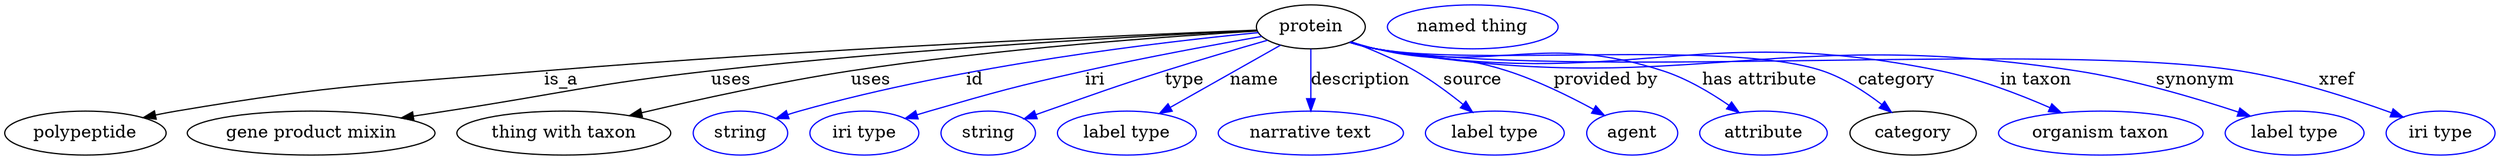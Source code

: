digraph {
	graph [bb="0,0,2027.8,123"];
	node [label="\N"];
	protein	[height=0.5,
		label=protein,
		pos="1063.6,105",
		width=1.2277];
	polypeptide	[height=0.5,
		pos="65.644,18",
		width=1.8234];
	protein -> polypeptide	[label=is_a,
		lp="452.64,61.5",
		pos="e,112.85,30.703 1019.6,102.35 917.48,98.352 656.33,87.095 438.64,69 305.41,57.925 271.46,58.338 139.64,36 134.2,35.078 128.56,34.002 \
122.93,32.849"];
	"gene product mixin"	[height=0.5,
		pos="249.64,18",
		width=2.7984];
	protein -> "gene product mixin"	[label=uses,
		lp="591.14,61.5",
		pos="e,323.01,30.35 1020,102.06 934.44,98.002 738.52,87.411 574.64,69 478.57,58.207 455.19,50.716 359.64,36 351.04,34.675 342.06,33.29 \
333.1,31.907"];
	"thing with taxon"	[height=0.5,
		pos="455.64,18",
		width=2.4192];
	protein -> "thing with taxon"	[label=uses,
		lp="705.14,61.5",
		pos="e,508.99,32.33 1020.1,101.62 950.03,97.398 807.89,87.293 688.64,69 630.73,60.116 565.6,45.761 518.95,34.706"];
	id	[color=blue,
		height=0.5,
		label=string,
		pos="598.64,18",
		width=1.0652];
	protein -> id	[color=blue,
		label=id,
		lp="789.64,61.5",
		pos="e,627.64,29.948 1020.9,100.28 944.63,92.922 780.4,73.844 646.64,36 643.54,35.121 640.34,34.148 637.15,33.124",
		style=solid];
	iri	[color=blue,
		height=0.5,
		label="iri type",
		pos="699.64,18",
		width=1.2277];
	protein -> iri	[color=blue,
		label=iri,
		lp="887.64,61.5",
		pos="e,733.27,29.865 1023.6,97.202 986.26,90.657 928.97,80.136 879.64,69 823.18,56.251 809.27,52.03 753.64,36 750.13,34.988 746.5,33.911 \
742.86,32.81",
		style=solid];
	type	[color=blue,
		height=0.5,
		label=string,
		pos="800.64,18",
		width=1.0652];
	protein -> type	[color=blue,
		label=type,
		lp="960.64,61.5",
		pos="e,829.95,29.697 1028.4,94.047 1004.6,87.244 972.66,77.883 944.64,69 901.24,55.239 890.61,51.079 847.64,36 844.96,35.057 842.19,34.077 \
839.4,33.084",
		style=solid];
	name	[color=blue,
		height=0.5,
		label="label type",
		pos="913.64,18",
		width=1.5707];
	protein -> name	[color=blue,
		label=name,
		lp="1017.6,61.5",
		pos="e,940.22,34.06 1038.9,89.964 1014.4,76.111 976.8,54.791 949.17,39.134",
		style=solid];
	description	[color=blue,
		height=0.5,
		label="narrative text",
		pos="1063.6,18",
		width=2.0943];
	protein -> description	[color=blue,
		label=description,
		lp="1104.1,61.5",
		pos="e,1063.6,36.175 1063.6,86.799 1063.6,75.163 1063.6,59.548 1063.6,46.237",
		style=solid];
	source	[color=blue,
		height=0.5,
		label="label type",
		pos="1213.6,18",
		width=1.5707];
	protein -> source	[color=blue,
		label=source,
		lp="1195.6,61.5",
		pos="e,1195.5,35.051 1096.5,92.809 1112.7,86.718 1132.2,78.488 1148.6,69 1162.2,61.158 1176.2,50.798 1187.6,41.543",
		style=solid];
	"provided by"	[color=blue,
		height=0.5,
		label=agent,
		pos="1325.6,18",
		width=1.0291];
	protein -> "provided by"	[color=blue,
		label="provided by",
		lp="1304.1,61.5",
		pos="e,1302.9,32.506 1096.2,92.737 1102.9,90.65 1110,88.621 1116.6,87 1163.5,75.606 1177.7,83.767 1223.6,69 1248.3,61.076 1274.5,48.138 \
1294.1,37.409",
		style=solid];
	"has attribute"	[color=blue,
		height=0.5,
		label=attribute,
		pos="1432.6,18",
		width=1.4443];
	protein -> "has attribute"	[color=blue,
		label="has attribute",
		lp="1429.6,61.5",
		pos="e,1412.7,34.861 1095.6,92.439 1102.4,90.322 1109.7,88.357 1116.6,87 1219,66.934 1251.4,101.04 1350.6,69 1369.9,62.793 1389.3,51.254 \
1404.4,40.825",
		style=solid];
	category	[height=0.5,
		pos="1553.6,18",
		width=1.4263];
	protein -> category	[color=blue,
		label=category,
		lp="1541.1,61.5",
		pos="e,1536.3,35.038 1095.3,92.38 1102.2,90.24 1109.6,88.279 1116.6,87 1196.3,72.509 1403.9,94.858 1480.6,69 1498,63.166 1514.9,51.959 \
1528.2,41.632",
		style=solid];
	"in taxon"	[color=blue,
		height=0.5,
		label="organism taxon",
		pos="1706.6,18",
		width=2.3109];
	protein -> "in taxon"	[color=blue,
		label="in taxon",
		lp="1653.6,61.5",
		pos="e,1674.7,34.695 1095.2,92.325 1102.2,90.188 1109.6,88.243 1116.6,87 1318.1,51.428 1376.3,110.28 1576.6,69 1607.4,62.663 1640.4,49.882 \
1665.5,38.829",
		style=solid];
	synonym	[color=blue,
		height=0.5,
		label="label type",
		pos="1864.6,18",
		width=1.5707];
	protein -> synonym	[color=blue,
		label=synonym,
		lp="1783.6,61.5",
		pos="e,1828.4,31.98 1095.2,92.285 1102.2,90.15 1109.6,88.217 1116.6,87 1366.4,43.875 1436.1,107.55 1686.6,69 1732.5,61.948 1783.2,46.94 \
1818.8,35.197",
		style=solid];
	xref	[color=blue,
		height=0.5,
		label="iri type",
		pos="1983.6,18",
		width=1.2277];
	protein -> xref	[color=blue,
		label=xref,
		lp="1899.1,61.5",
		pos="e,1953.1,31.105 1095.2,92.253 1102.2,90.121 1109.6,88.196 1116.6,87 1424.8,34.741 1511,117.96 1819.6,69 1862.9,62.134 1910.7,46.621 \
1943.4,34.682",
		style=solid];
	"named thing_category"	[color=blue,
		height=0.5,
		label="named thing",
		pos="1195.6,105",
		width=1.9318];
}
